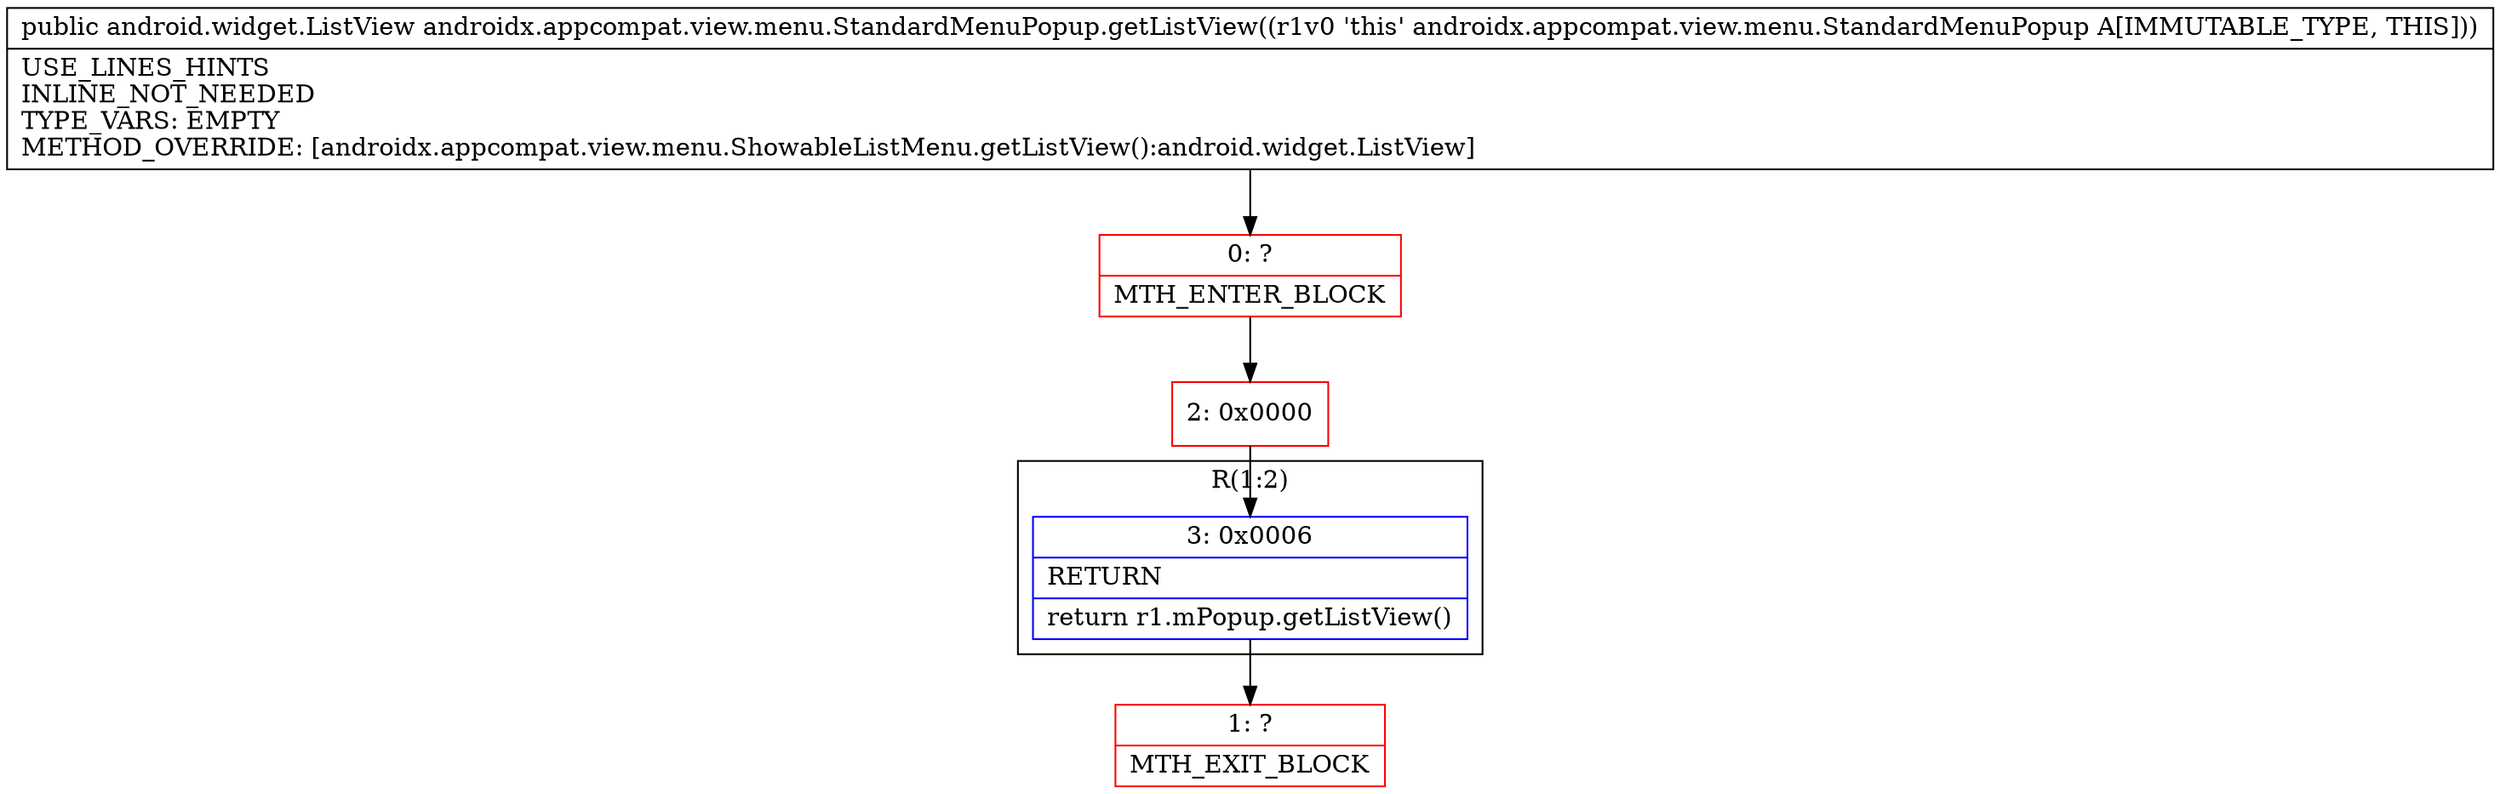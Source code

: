 digraph "CFG forandroidx.appcompat.view.menu.StandardMenuPopup.getListView()Landroid\/widget\/ListView;" {
subgraph cluster_Region_920851866 {
label = "R(1:2)";
node [shape=record,color=blue];
Node_3 [shape=record,label="{3\:\ 0x0006|RETURN\l|return r1.mPopup.getListView()\l}"];
}
Node_0 [shape=record,color=red,label="{0\:\ ?|MTH_ENTER_BLOCK\l}"];
Node_2 [shape=record,color=red,label="{2\:\ 0x0000}"];
Node_1 [shape=record,color=red,label="{1\:\ ?|MTH_EXIT_BLOCK\l}"];
MethodNode[shape=record,label="{public android.widget.ListView androidx.appcompat.view.menu.StandardMenuPopup.getListView((r1v0 'this' androidx.appcompat.view.menu.StandardMenuPopup A[IMMUTABLE_TYPE, THIS]))  | USE_LINES_HINTS\lINLINE_NOT_NEEDED\lTYPE_VARS: EMPTY\lMETHOD_OVERRIDE: [androidx.appcompat.view.menu.ShowableListMenu.getListView():android.widget.ListView]\l}"];
MethodNode -> Node_0;Node_3 -> Node_1;
Node_0 -> Node_2;
Node_2 -> Node_3;
}

